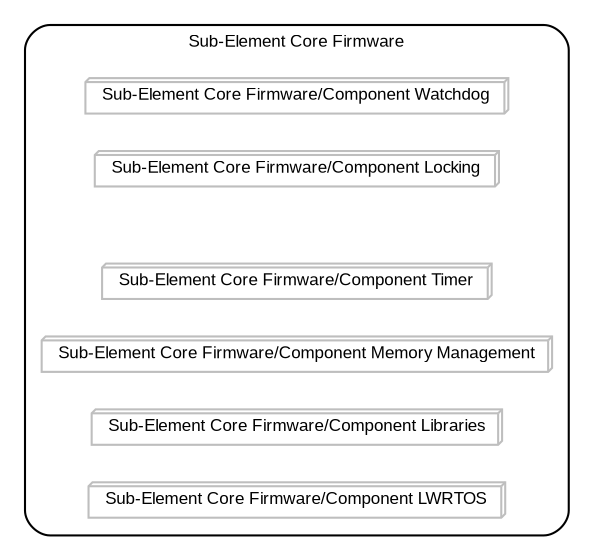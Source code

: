 digraph "" {
  graph [pack="true", packmode="clust", compound="true", label="", fillcolor="#ffffff", fontsize="8", fontname="Arial", style="rounded,filled", rankdir="LR", ranksep="1.0"];
  node [fixedsize="false", width="0.0", compound="true", label="", height="0.0", fillcolor="white", node_initialized="no", fontsize="8", style="filled", fontname="Arial", shape="rectangle", color="grey"];
  edge [fontcolor="black", lhead="", arrowhead="normal", arrowsize="0.5", compound="true", label="", fontsize="8", dir="forward", fontname="Arial", arrowtail="none", ltail="", color="black"];
  subgraph "cluster_1" {
    graph [label="Sub-Element Core Firmware", fillcolor="#ffffff"];
    __N2 [label="Sub-Element Core Firmware/Component Watchdog", fillcolor="#ffffff", style="filled", shape="box3d", color="#bebebe"];
    __N3 [label="Sub-Element Core Firmware/Component Locking", fillcolor="#ffffff", style="filled", shape="box3d", color="#bebebe"];
    __N4 [label="", style="ilwis,none", shape="none"];
    __N5 [label="Sub-Element Core Firmware/Component Timer", fillcolor="#ffffff", style="filled", shape="box3d", color="#bebebe"];
    __N6 [label="Sub-Element Core Firmware/Component Memory Management", fillcolor="#ffffff", style="filled", shape="box3d", color="#bebebe"];
    __N7 [label="Sub-Element Core Firmware/Component Libraries", fillcolor="#ffffff", style="filled", shape="box3d", color="#bebebe"];
    __N8 [label="Sub-Element Core Firmware/Component LWRTOS", fillcolor="#ffffff", style="filled", shape="box3d", color="#bebebe"];
  }
}
